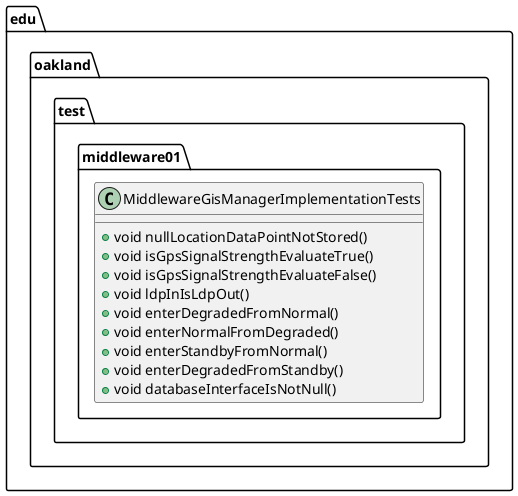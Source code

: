 @startuml MiddlewareGisManagerImplementationTests

package edu.oakland.test.middleware01 {
  class MiddlewareGisManagerImplementationTests {
    + void nullLocationDataPointNotStored()
    + void isGpsSignalStrengthEvaluateTrue()
    + void isGpsSignalStrengthEvaluateFalse()
    + void ldpInIsLdpOut()
    + void enterDegradedFromNormal()
    + void enterNormalFromDegraded()
    + void enterStandbyFromNormal()
    + void enterDegradedFromStandby()
    + void databaseInterfaceIsNotNull()
  }
}

@enduml
